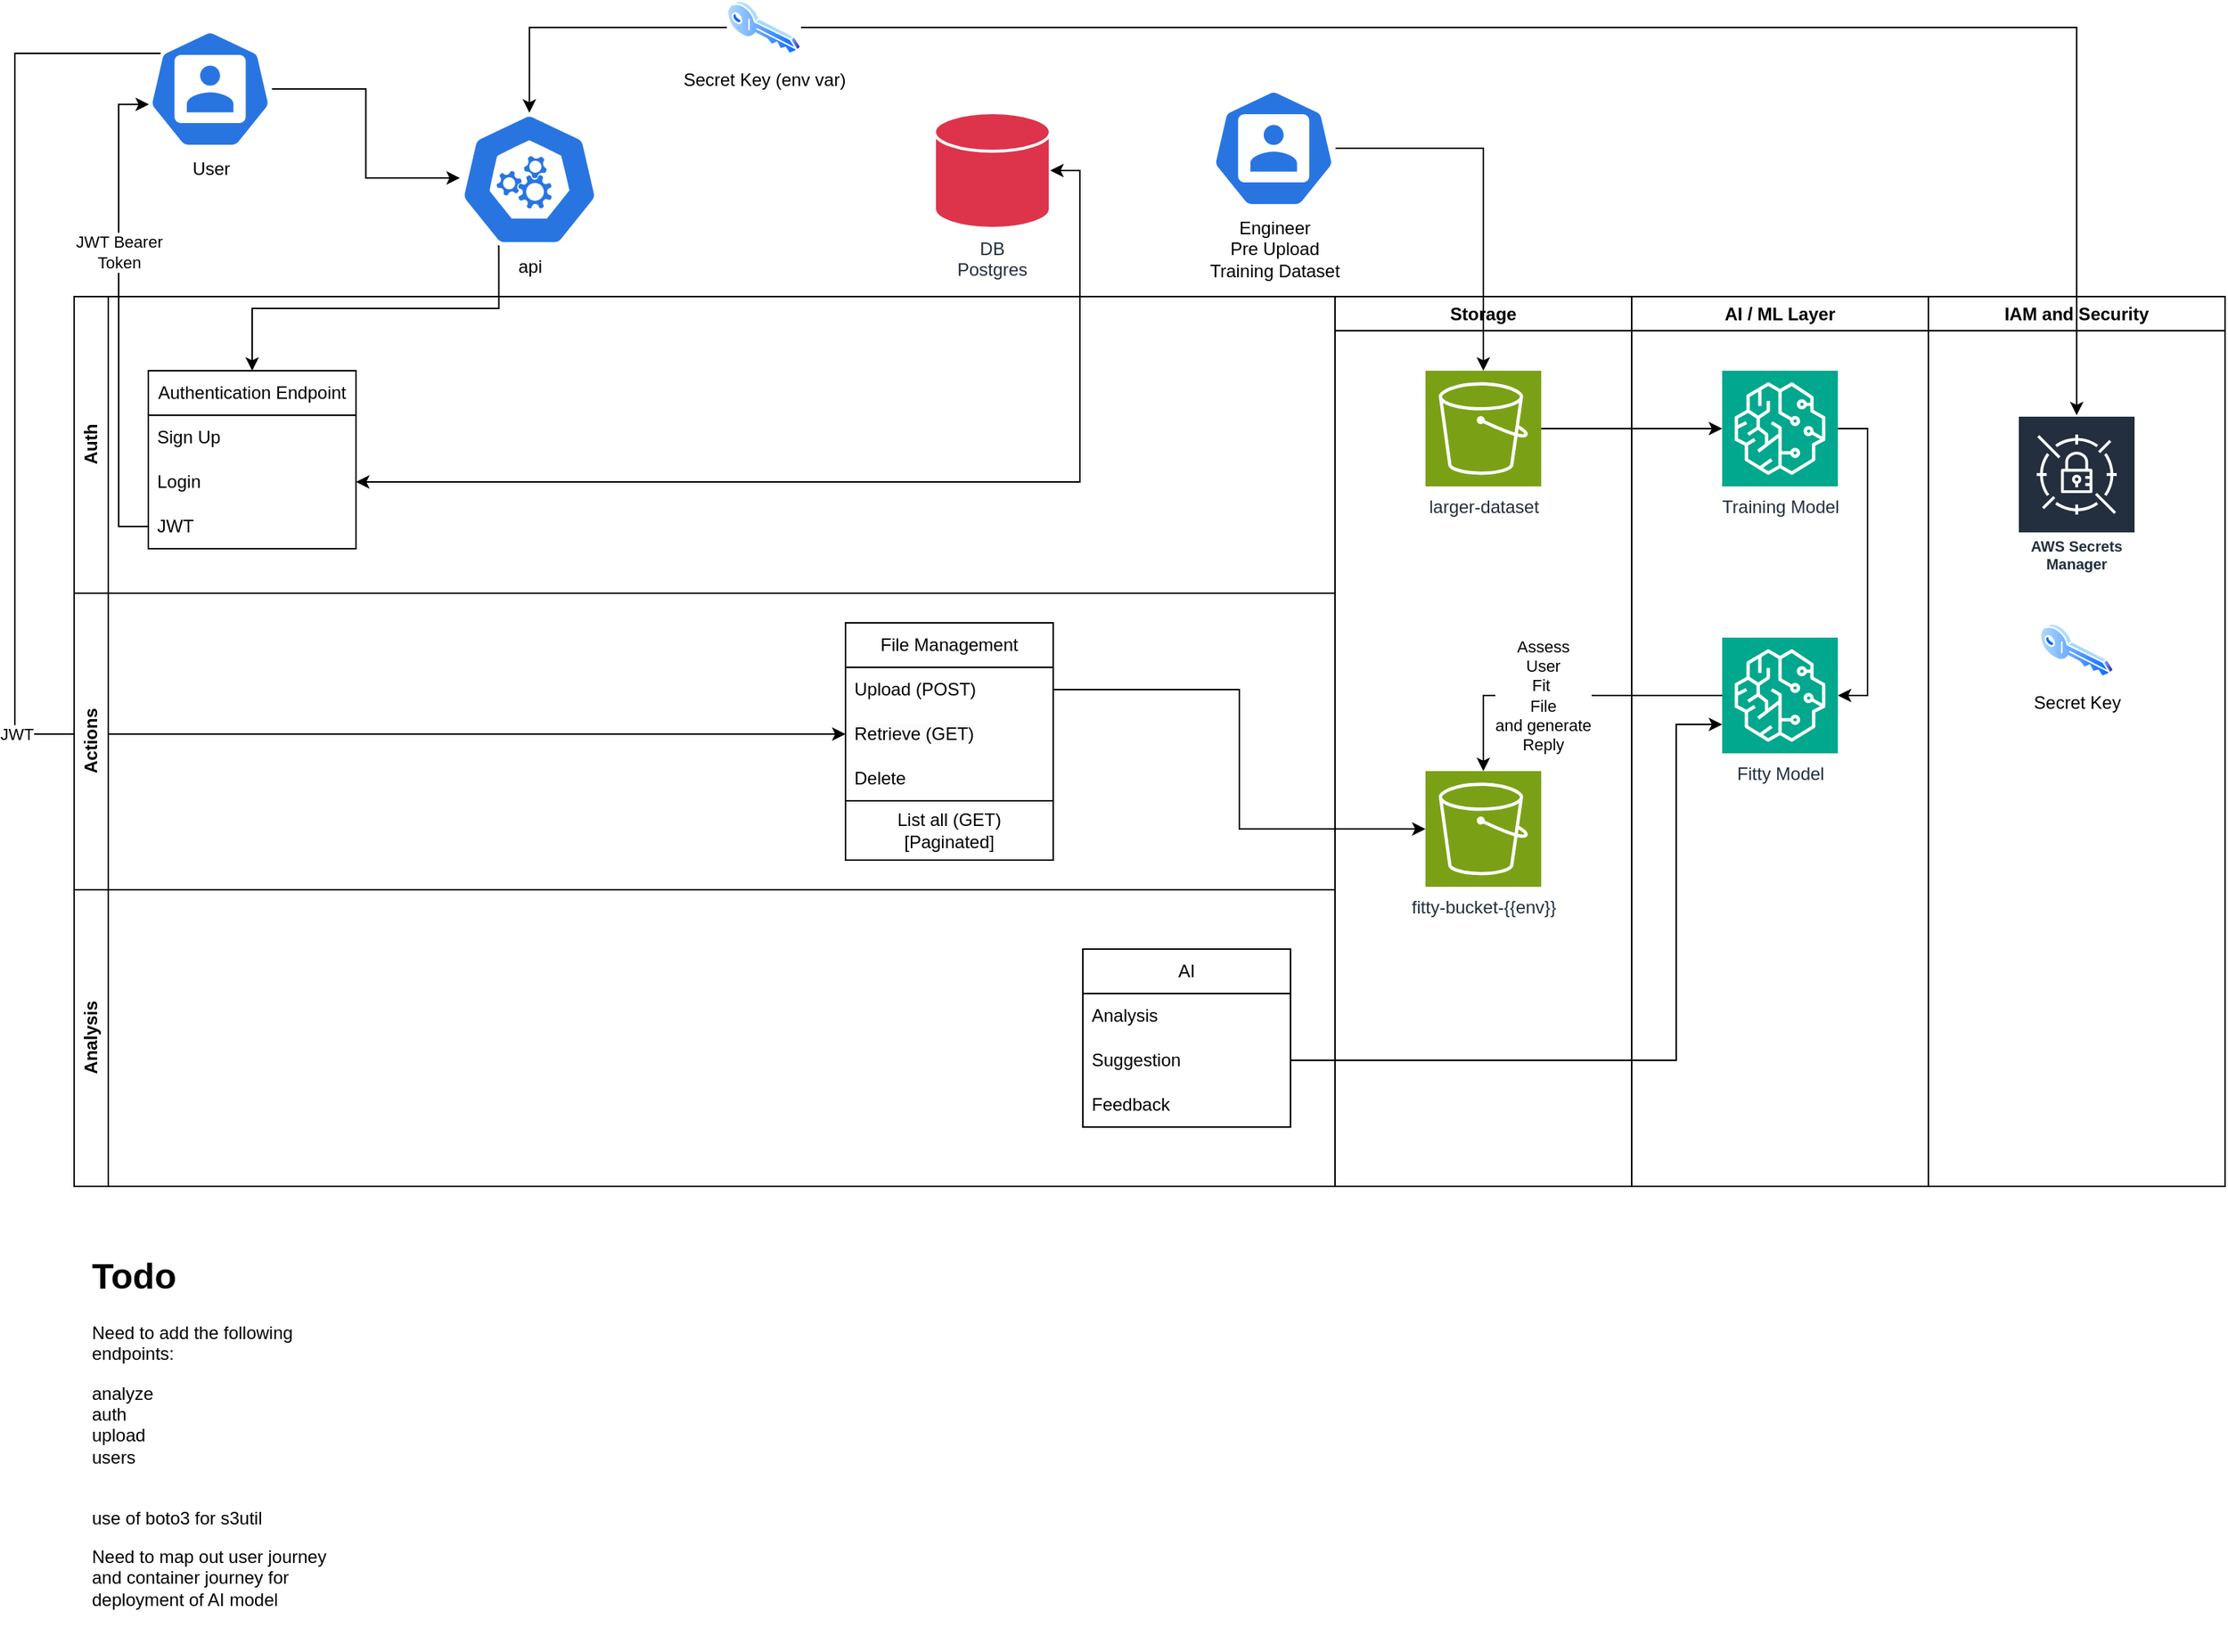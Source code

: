 <mxfile version="26.0.4">
  <diagram name="Page-1" id="X58M6MiDPaJugMH5M7qP">
    <mxGraphModel dx="2074" dy="1214" grid="1" gridSize="10" guides="1" tooltips="1" connect="1" arrows="1" fold="1" page="1" pageScale="1" pageWidth="850" pageHeight="1100" math="0" shadow="0">
      <root>
        <mxCell id="0" />
        <mxCell id="1" parent="0" />
        <mxCell id="w113aEQZ9uQ4XHDFiw8Y-7" style="edgeStyle=orthogonalEdgeStyle;rounded=0;orthogonalLoop=1;jettySize=auto;html=1;exitX=0.5;exitY=0;exitDx=0;exitDy=0;exitPerimeter=0;entryX=0;entryY=0.5;entryDx=0;entryDy=0;startArrow=classic;startFill=1;endArrow=none;endFill=0;" edge="1" parent="1" source="hINtiIYNp804mXkB7DZi-2" target="w113aEQZ9uQ4XHDFiw8Y-6">
          <mxGeometry relative="1" as="geometry" />
        </mxCell>
        <mxCell id="w113aEQZ9uQ4XHDFiw8Y-19" style="edgeStyle=orthogonalEdgeStyle;rounded=0;orthogonalLoop=1;jettySize=auto;html=1;exitX=0.28;exitY=0.99;exitDx=0;exitDy=0;exitPerimeter=0;entryX=0.5;entryY=0;entryDx=0;entryDy=0;" edge="1" parent="1" source="hINtiIYNp804mXkB7DZi-2" target="hINtiIYNp804mXkB7DZi-12">
          <mxGeometry relative="1" as="geometry" />
        </mxCell>
        <mxCell id="hINtiIYNp804mXkB7DZi-2" value="api" style="aspect=fixed;sketch=0;html=1;dashed=0;whitespace=wrap;verticalLabelPosition=bottom;verticalAlign=top;fillColor=#2875E2;strokeColor=#ffffff;points=[[0.005,0.63,0],[0.1,0.2,0],[0.9,0.2,0],[0.5,0,0],[0.995,0.63,0],[0.72,0.99,0],[0.5,1,0],[0.28,0.99,0]];shape=mxgraph.kubernetes.icon2;prIcon=api" parent="1" vertex="1">
          <mxGeometry x="330" y="96" width="93.75" height="90" as="geometry" />
        </mxCell>
        <mxCell id="w113aEQZ9uQ4XHDFiw8Y-21" value="JWT" style="edgeStyle=orthogonalEdgeStyle;rounded=0;orthogonalLoop=1;jettySize=auto;html=1;exitX=0.1;exitY=0.2;exitDx=0;exitDy=0;exitPerimeter=0;entryX=0;entryY=0.5;entryDx=0;entryDy=0;" edge="1" parent="1" source="hINtiIYNp804mXkB7DZi-3" target="hINtiIYNp804mXkB7DZi-18">
          <mxGeometry relative="1" as="geometry">
            <Array as="points">
              <mxPoint x="30" y="56" />
              <mxPoint x="30" y="515" />
            </Array>
          </mxGeometry>
        </mxCell>
        <mxCell id="hINtiIYNp804mXkB7DZi-3" value="User&lt;div&gt;&lt;br&gt;&lt;/div&gt;" style="aspect=fixed;sketch=0;html=1;dashed=0;whitespace=wrap;verticalLabelPosition=bottom;verticalAlign=top;fillColor=#2875E2;strokeColor=#ffffff;points=[[0.005,0.63,0],[0.1,0.2,0],[0.9,0.2,0],[0.5,0,0],[0.995,0.63,0],[0.72,0.99,0],[0.5,1,0],[0.28,0.99,0]];shape=mxgraph.kubernetes.icon2;prIcon=user" parent="1" vertex="1">
          <mxGeometry x="120" y="40" width="83.33" height="80" as="geometry" />
        </mxCell>
        <mxCell id="hINtiIYNp804mXkB7DZi-7" value="DB&lt;div&gt;Postgres&lt;/div&gt;" style="sketch=0;outlineConnect=0;fontColor=#232F3E;fillColor=#DD344C;strokeColor=#ffffff;dashed=0;verticalLabelPosition=bottom;verticalAlign=top;align=center;html=1;fontSize=12;fontStyle=0;aspect=fixed;shape=mxgraph.flowchart.database;resIcon=mxgraph.aws4.cloud_directory;strokeWidth=2;whiteSpace=wrap;" parent="1" vertex="1">
          <mxGeometry x="650" y="96" width="78" height="78" as="geometry" />
        </mxCell>
        <mxCell id="ANfQTLfDOmhFfFX1vW5f-2" value="" style="edgeStyle=orthogonalEdgeStyle;rounded=0;orthogonalLoop=1;jettySize=auto;html=1;entryX=0;entryY=0.489;entryDx=0;entryDy=0;entryPerimeter=0;" parent="1" source="hINtiIYNp804mXkB7DZi-3" target="hINtiIYNp804mXkB7DZi-2" edge="1">
          <mxGeometry relative="1" as="geometry" />
        </mxCell>
        <mxCell id="ANfQTLfDOmhFfFX1vW5f-3" value="Auth" style="swimlane;horizontal=0;whiteSpace=wrap;html=1;" parent="1" vertex="1">
          <mxGeometry x="70" y="220" width="850" height="200" as="geometry" />
        </mxCell>
        <mxCell id="hINtiIYNp804mXkB7DZi-12" value="Authentication Endpoint" style="swimlane;fontStyle=0;childLayout=stackLayout;horizontal=1;startSize=30;horizontalStack=0;resizeParent=1;resizeParentMax=0;resizeLast=0;collapsible=1;marginBottom=0;whiteSpace=wrap;html=1;" parent="ANfQTLfDOmhFfFX1vW5f-3" vertex="1">
          <mxGeometry x="50" y="50" width="140" height="120" as="geometry" />
        </mxCell>
        <mxCell id="hINtiIYNp804mXkB7DZi-13" value="Sign Up" style="text;strokeColor=none;fillColor=none;align=left;verticalAlign=middle;spacingLeft=4;spacingRight=4;overflow=hidden;points=[[0,0.5],[1,0.5]];portConstraint=eastwest;rotatable=0;whiteSpace=wrap;html=1;" parent="hINtiIYNp804mXkB7DZi-12" vertex="1">
          <mxGeometry y="30" width="140" height="30" as="geometry" />
        </mxCell>
        <mxCell id="hINtiIYNp804mXkB7DZi-14" value="Login" style="text;strokeColor=none;fillColor=none;align=left;verticalAlign=middle;spacingLeft=4;spacingRight=4;overflow=hidden;points=[[0,0.5],[1,0.5]];portConstraint=eastwest;rotatable=0;whiteSpace=wrap;html=1;" parent="hINtiIYNp804mXkB7DZi-12" vertex="1">
          <mxGeometry y="60" width="140" height="30" as="geometry" />
        </mxCell>
        <mxCell id="hINtiIYNp804mXkB7DZi-15" value="JWT" style="text;strokeColor=none;fillColor=none;align=left;verticalAlign=middle;spacingLeft=4;spacingRight=4;overflow=hidden;points=[[0,0.5],[1,0.5]];portConstraint=eastwest;rotatable=0;whiteSpace=wrap;html=1;" parent="hINtiIYNp804mXkB7DZi-12" vertex="1">
          <mxGeometry y="90" width="140" height="30" as="geometry" />
        </mxCell>
        <mxCell id="ANfQTLfDOmhFfFX1vW5f-4" value="Actions" style="swimlane;horizontal=0;whiteSpace=wrap;html=1;" parent="1" vertex="1">
          <mxGeometry x="70" y="420" width="850" height="200" as="geometry" />
        </mxCell>
        <mxCell id="hINtiIYNp804mXkB7DZi-16" value="File Management" style="swimlane;fontStyle=0;childLayout=stackLayout;horizontal=1;startSize=30;horizontalStack=0;resizeParent=1;resizeParentMax=0;resizeLast=0;collapsible=1;marginBottom=0;whiteSpace=wrap;html=1;" parent="ANfQTLfDOmhFfFX1vW5f-4" vertex="1">
          <mxGeometry x="520" y="20" width="140" height="120" as="geometry" />
        </mxCell>
        <mxCell id="hINtiIYNp804mXkB7DZi-17" value="Upload (POST)" style="text;strokeColor=none;fillColor=none;align=left;verticalAlign=middle;spacingLeft=4;spacingRight=4;overflow=hidden;points=[[0,0.5],[1,0.5]];portConstraint=eastwest;rotatable=0;whiteSpace=wrap;html=1;" parent="hINtiIYNp804mXkB7DZi-16" vertex="1">
          <mxGeometry y="30" width="140" height="30" as="geometry" />
        </mxCell>
        <mxCell id="hINtiIYNp804mXkB7DZi-18" value="&lt;meta charset=&quot;utf-8&quot;&gt;&lt;span style=&quot;color: rgb(0, 0, 0); font-family: Helvetica; font-size: 12px; font-style: normal; font-variant-ligatures: normal; font-variant-caps: normal; font-weight: 400; letter-spacing: normal; orphans: 2; text-align: left; text-indent: 0px; text-transform: none; widows: 2; word-spacing: 0px; -webkit-text-stroke-width: 0px; white-space: normal; background-color: rgb(251, 251, 251); text-decoration-thickness: initial; text-decoration-style: initial; text-decoration-color: initial; display: inline !important; float: none;&quot;&gt;Retrieve (GET)&lt;/span&gt;" style="text;strokeColor=none;fillColor=none;align=left;verticalAlign=middle;spacingLeft=4;spacingRight=4;overflow=hidden;points=[[0,0.5],[1,0.5]];portConstraint=eastwest;rotatable=0;whiteSpace=wrap;html=1;" parent="hINtiIYNp804mXkB7DZi-16" vertex="1">
          <mxGeometry y="60" width="140" height="30" as="geometry" />
        </mxCell>
        <mxCell id="hINtiIYNp804mXkB7DZi-19" value="Delete" style="text;strokeColor=none;fillColor=none;align=left;verticalAlign=middle;spacingLeft=4;spacingRight=4;overflow=hidden;points=[[0,0.5],[1,0.5]];portConstraint=eastwest;rotatable=0;whiteSpace=wrap;html=1;" parent="hINtiIYNp804mXkB7DZi-16" vertex="1">
          <mxGeometry y="90" width="140" height="30" as="geometry" />
        </mxCell>
        <mxCell id="hINtiIYNp804mXkB7DZi-25" value="List all (GET)&lt;div&gt;[Paginated]&lt;/div&gt;" style="rounded=0;whiteSpace=wrap;html=1;" parent="ANfQTLfDOmhFfFX1vW5f-4" vertex="1">
          <mxGeometry x="520" y="140" width="140" height="40" as="geometry" />
        </mxCell>
        <mxCell id="pylUBdCbRKqUNI8GiXFk-1" value="Analysis" style="swimlane;horizontal=0;whiteSpace=wrap;html=1;" parent="1" vertex="1">
          <mxGeometry x="70" y="620" width="850" height="200" as="geometry" />
        </mxCell>
        <mxCell id="pylUBdCbRKqUNI8GiXFk-2" value="AI" style="swimlane;fontStyle=0;childLayout=stackLayout;horizontal=1;startSize=30;horizontalStack=0;resizeParent=1;resizeParentMax=0;resizeLast=0;collapsible=1;marginBottom=0;whiteSpace=wrap;html=1;" parent="pylUBdCbRKqUNI8GiXFk-1" vertex="1">
          <mxGeometry x="680" y="40" width="140" height="120" as="geometry" />
        </mxCell>
        <mxCell id="pylUBdCbRKqUNI8GiXFk-3" value="Analysis" style="text;strokeColor=none;fillColor=none;align=left;verticalAlign=middle;spacingLeft=4;spacingRight=4;overflow=hidden;points=[[0,0.5],[1,0.5]];portConstraint=eastwest;rotatable=0;whiteSpace=wrap;html=1;" parent="pylUBdCbRKqUNI8GiXFk-2" vertex="1">
          <mxGeometry y="30" width="140" height="30" as="geometry" />
        </mxCell>
        <mxCell id="68NsrlBNPHyC0bey-kt0-1" value="Suggestion" style="text;strokeColor=none;fillColor=none;align=left;verticalAlign=middle;spacingLeft=4;spacingRight=4;overflow=hidden;points=[[0,0.5],[1,0.5]];portConstraint=eastwest;rotatable=0;whiteSpace=wrap;html=1;" parent="pylUBdCbRKqUNI8GiXFk-2" vertex="1">
          <mxGeometry y="60" width="140" height="30" as="geometry" />
        </mxCell>
        <mxCell id="pylUBdCbRKqUNI8GiXFk-5" value="Feedback" style="text;strokeColor=none;fillColor=none;align=left;verticalAlign=middle;spacingLeft=4;spacingRight=4;overflow=hidden;points=[[0,0.5],[1,0.5]];portConstraint=eastwest;rotatable=0;whiteSpace=wrap;html=1;" parent="pylUBdCbRKqUNI8GiXFk-2" vertex="1">
          <mxGeometry y="90" width="140" height="30" as="geometry" />
        </mxCell>
        <mxCell id="pylUBdCbRKqUNI8GiXFk-8" style="edgeStyle=orthogonalEdgeStyle;rounded=0;orthogonalLoop=1;jettySize=auto;html=1;entryX=1;entryY=0.5;entryDx=0;entryDy=0;entryPerimeter=0;startArrow=classic;startFill=1;" parent="1" source="hINtiIYNp804mXkB7DZi-14" target="hINtiIYNp804mXkB7DZi-7" edge="1">
          <mxGeometry relative="1" as="geometry" />
        </mxCell>
        <mxCell id="Jf3LPVb7y6zxlQIpmkF9-1" value="Storage" style="swimlane;whiteSpace=wrap;html=1;" parent="1" vertex="1">
          <mxGeometry x="920" y="220" width="200" height="600" as="geometry" />
        </mxCell>
        <mxCell id="Jf3LPVb7y6zxlQIpmkF9-2" value="fitty-bucket-{{env}}" style="sketch=0;points=[[0,0,0],[0.25,0,0],[0.5,0,0],[0.75,0,0],[1,0,0],[0,1,0],[0.25,1,0],[0.5,1,0],[0.75,1,0],[1,1,0],[0,0.25,0],[0,0.5,0],[0,0.75,0],[1,0.25,0],[1,0.5,0],[1,0.75,0]];outlineConnect=0;fontColor=#232F3E;fillColor=#7AA116;strokeColor=#ffffff;dashed=0;verticalLabelPosition=bottom;verticalAlign=top;align=center;html=1;fontSize=12;fontStyle=0;aspect=fixed;shape=mxgraph.aws4.resourceIcon;resIcon=mxgraph.aws4.s3;" parent="Jf3LPVb7y6zxlQIpmkF9-1" vertex="1">
          <mxGeometry x="61" y="320" width="78" height="78" as="geometry" />
        </mxCell>
        <mxCell id="w113aEQZ9uQ4XHDFiw8Y-1" value="larger-dataset" style="sketch=0;points=[[0,0,0],[0.25,0,0],[0.5,0,0],[0.75,0,0],[1,0,0],[0,1,0],[0.25,1,0],[0.5,1,0],[0.75,1,0],[1,1,0],[0,0.25,0],[0,0.5,0],[0,0.75,0],[1,0.25,0],[1,0.5,0],[1,0.75,0]];outlineConnect=0;fontColor=#232F3E;fillColor=#7AA116;strokeColor=#ffffff;dashed=0;verticalLabelPosition=bottom;verticalAlign=top;align=center;html=1;fontSize=12;fontStyle=0;aspect=fixed;shape=mxgraph.aws4.resourceIcon;resIcon=mxgraph.aws4.s3;" vertex="1" parent="Jf3LPVb7y6zxlQIpmkF9-1">
          <mxGeometry x="61" y="50" width="78" height="78" as="geometry" />
        </mxCell>
        <mxCell id="Jf3LPVb7y6zxlQIpmkF9-3" style="edgeStyle=orthogonalEdgeStyle;rounded=0;orthogonalLoop=1;jettySize=auto;html=1;entryX=0;entryY=0.5;entryDx=0;entryDy=0;entryPerimeter=0;" parent="1" source="hINtiIYNp804mXkB7DZi-17" target="Jf3LPVb7y6zxlQIpmkF9-2" edge="1">
          <mxGeometry relative="1" as="geometry" />
        </mxCell>
        <mxCell id="Jf3LPVb7y6zxlQIpmkF9-5" value="AI / ML Layer" style="swimlane;whiteSpace=wrap;html=1;" parent="1" vertex="1">
          <mxGeometry x="1120" y="220" width="200" height="600" as="geometry" />
        </mxCell>
        <mxCell id="w113aEQZ9uQ4XHDFiw8Y-18" style="edgeStyle=orthogonalEdgeStyle;rounded=0;orthogonalLoop=1;jettySize=auto;html=1;entryX=1;entryY=0.5;entryDx=0;entryDy=0;entryPerimeter=0;exitX=1;exitY=0.5;exitDx=0;exitDy=0;exitPerimeter=0;" edge="1" parent="Jf3LPVb7y6zxlQIpmkF9-5" source="Jf3LPVb7y6zxlQIpmkF9-4" target="w113aEQZ9uQ4XHDFiw8Y-4">
          <mxGeometry relative="1" as="geometry">
            <mxPoint x="170" y="210" as="targetPoint" />
          </mxGeometry>
        </mxCell>
        <mxCell id="Jf3LPVb7y6zxlQIpmkF9-4" value="Training Model" style="sketch=0;points=[[0,0,0],[0.25,0,0],[0.5,0,0],[0.75,0,0],[1,0,0],[0,1,0],[0.25,1,0],[0.5,1,0],[0.75,1,0],[1,1,0],[0,0.25,0],[0,0.5,0],[0,0.75,0],[1,0.25,0],[1,0.5,0],[1,0.75,0]];outlineConnect=0;fontColor=#232F3E;fillColor=#01A88D;strokeColor=#ffffff;dashed=0;verticalLabelPosition=bottom;verticalAlign=top;align=center;html=1;fontSize=12;fontStyle=0;aspect=fixed;shape=mxgraph.aws4.resourceIcon;resIcon=mxgraph.aws4.sagemaker;" parent="Jf3LPVb7y6zxlQIpmkF9-5" vertex="1">
          <mxGeometry x="61" y="50" width="78" height="78" as="geometry" />
        </mxCell>
        <mxCell id="w113aEQZ9uQ4XHDFiw8Y-4" value="Fitty Model" style="sketch=0;points=[[0,0,0],[0.25,0,0],[0.5,0,0],[0.75,0,0],[1,0,0],[0,1,0],[0.25,1,0],[0.5,1,0],[0.75,1,0],[1,1,0],[0,0.25,0],[0,0.5,0],[0,0.75,0],[1,0.25,0],[1,0.5,0],[1,0.75,0]];outlineConnect=0;fontColor=#232F3E;fillColor=#01A88D;strokeColor=#ffffff;dashed=0;verticalLabelPosition=bottom;verticalAlign=top;align=center;html=1;fontSize=12;fontStyle=0;aspect=fixed;shape=mxgraph.aws4.resourceIcon;resIcon=mxgraph.aws4.sagemaker;" vertex="1" parent="Jf3LPVb7y6zxlQIpmkF9-5">
          <mxGeometry x="61" y="230" width="78" height="78" as="geometry" />
        </mxCell>
        <mxCell id="N8A-xAsNk4JCyPzR6-Pp-1" value="IAM and Security" style="swimlane;whiteSpace=wrap;html=1;" parent="1" vertex="1">
          <mxGeometry x="1320" y="220" width="200" height="600" as="geometry" />
        </mxCell>
        <mxCell id="N8A-xAsNk4JCyPzR6-Pp-2" value="Secret Key" style="image;aspect=fixed;perimeter=ellipsePerimeter;html=1;align=center;shadow=0;dashed=0;spacingTop=3;image=img/lib/active_directory/key.svg;" parent="N8A-xAsNk4JCyPzR6-Pp-1" vertex="1">
          <mxGeometry x="75" y="220" width="50" height="37" as="geometry" />
        </mxCell>
        <mxCell id="N8A-xAsNk4JCyPzR6-Pp-3" value="AWS Secrets Manager" style="sketch=0;outlineConnect=0;fontColor=#232F3E;gradientColor=none;strokeColor=#ffffff;fillColor=#232F3E;dashed=0;verticalLabelPosition=middle;verticalAlign=bottom;align=center;html=1;whiteSpace=wrap;fontSize=10;fontStyle=1;spacing=3;shape=mxgraph.aws4.productIcon;prIcon=mxgraph.aws4.secrets_manager;" parent="N8A-xAsNk4JCyPzR6-Pp-1" vertex="1">
          <mxGeometry x="60" y="80" width="80" height="110" as="geometry" />
        </mxCell>
        <mxCell id="w113aEQZ9uQ4XHDFiw8Y-11" style="edgeStyle=orthogonalEdgeStyle;rounded=0;orthogonalLoop=1;jettySize=auto;html=1;" edge="1" parent="1" source="w113aEQZ9uQ4XHDFiw8Y-6" target="N8A-xAsNk4JCyPzR6-Pp-3">
          <mxGeometry relative="1" as="geometry" />
        </mxCell>
        <mxCell id="w113aEQZ9uQ4XHDFiw8Y-6" value="Secret Key (env var)" style="image;aspect=fixed;perimeter=ellipsePerimeter;html=1;align=center;shadow=0;dashed=0;spacingTop=3;image=img/lib/active_directory/key.svg;" vertex="1" parent="1">
          <mxGeometry x="510" y="20" width="50" height="37" as="geometry" />
        </mxCell>
        <mxCell id="w113aEQZ9uQ4XHDFiw8Y-12" style="edgeStyle=orthogonalEdgeStyle;rounded=0;orthogonalLoop=1;jettySize=auto;html=1;" edge="1" parent="1" source="w113aEQZ9uQ4XHDFiw8Y-8" target="w113aEQZ9uQ4XHDFiw8Y-1">
          <mxGeometry relative="1" as="geometry" />
        </mxCell>
        <mxCell id="w113aEQZ9uQ4XHDFiw8Y-8" value="Engineer&lt;div&gt;Pre Upload&lt;/div&gt;&lt;div&gt;Training Dataset&lt;/div&gt;" style="aspect=fixed;sketch=0;html=1;dashed=0;whitespace=wrap;verticalLabelPosition=bottom;verticalAlign=top;fillColor=#2875E2;strokeColor=#ffffff;points=[[0.005,0.63,0],[0.1,0.2,0],[0.9,0.2,0],[0.5,0,0],[0.995,0.63,0],[0.72,0.99,0],[0.5,1,0],[0.28,0.99,0]];shape=mxgraph.kubernetes.icon2;prIcon=user" vertex="1" parent="1">
          <mxGeometry x="837" y="80" width="83.33" height="80" as="geometry" />
        </mxCell>
        <mxCell id="w113aEQZ9uQ4XHDFiw8Y-15" style="edgeStyle=orthogonalEdgeStyle;rounded=0;orthogonalLoop=1;jettySize=auto;html=1;entryX=0;entryY=0.75;entryDx=0;entryDy=0;entryPerimeter=0;" edge="1" parent="1" source="68NsrlBNPHyC0bey-kt0-1" target="w113aEQZ9uQ4XHDFiw8Y-4">
          <mxGeometry relative="1" as="geometry">
            <Array as="points">
              <mxPoint x="1150" y="735" />
              <mxPoint x="1150" y="509" />
            </Array>
          </mxGeometry>
        </mxCell>
        <mxCell id="w113aEQZ9uQ4XHDFiw8Y-16" value="Assess&lt;div&gt;User&lt;/div&gt;&lt;div&gt;Fit&amp;nbsp;&lt;/div&gt;&lt;div&gt;File&lt;/div&gt;&lt;div&gt;and generate&lt;/div&gt;&lt;div&gt;Reply&lt;/div&gt;" style="edgeStyle=orthogonalEdgeStyle;rounded=0;orthogonalLoop=1;jettySize=auto;html=1;exitX=0;exitY=0.5;exitDx=0;exitDy=0;exitPerimeter=0;" edge="1" parent="1" source="w113aEQZ9uQ4XHDFiw8Y-4" target="Jf3LPVb7y6zxlQIpmkF9-2">
          <mxGeometry x="0.141" relative="1" as="geometry">
            <mxPoint as="offset" />
          </mxGeometry>
        </mxCell>
        <mxCell id="w113aEQZ9uQ4XHDFiw8Y-17" style="edgeStyle=orthogonalEdgeStyle;rounded=0;orthogonalLoop=1;jettySize=auto;html=1;entryX=1;entryY=0.5;entryDx=0;entryDy=0;entryPerimeter=0;startArrow=classic;startFill=1;endArrow=none;endFill=0;" edge="1" parent="1" source="Jf3LPVb7y6zxlQIpmkF9-4" target="w113aEQZ9uQ4XHDFiw8Y-1">
          <mxGeometry relative="1" as="geometry" />
        </mxCell>
        <mxCell id="w113aEQZ9uQ4XHDFiw8Y-20" value="JWT Bearer&lt;div&gt;Token&lt;/div&gt;" style="edgeStyle=orthogonalEdgeStyle;rounded=0;orthogonalLoop=1;jettySize=auto;html=1;entryX=0.005;entryY=0.63;entryDx=0;entryDy=0;entryPerimeter=0;" edge="1" parent="1" source="hINtiIYNp804mXkB7DZi-15" target="hINtiIYNp804mXkB7DZi-3">
          <mxGeometry x="0.262" relative="1" as="geometry">
            <mxPoint as="offset" />
          </mxGeometry>
        </mxCell>
        <mxCell id="w113aEQZ9uQ4XHDFiw8Y-22" value="&lt;h1 style=&quot;margin-top: 0px;&quot;&gt;Todo&lt;/h1&gt;&lt;p&gt;Need to add the following endpoints:&lt;/p&gt;&lt;p&gt;analyze&lt;br&gt;&lt;span style=&quot;background-color: transparent; color: light-dark(rgb(0, 0, 0), rgb(255, 255, 255));&quot;&gt;auth&lt;br&gt;&lt;/span&gt;&lt;span style=&quot;background-color: transparent; color: light-dark(rgb(0, 0, 0), rgb(255, 255, 255));&quot;&gt;upload&lt;br&gt;&lt;/span&gt;&lt;span style=&quot;background-color: transparent; color: light-dark(rgb(0, 0, 0), rgb(255, 255, 255));&quot;&gt;users&lt;br&gt;&lt;br&gt;&lt;/span&gt;&lt;/p&gt;&lt;p&gt;use of boto3 for s3util&lt;/p&gt;&lt;p&gt;Need to map out user journey and container journey for deployment of AI model&lt;/p&gt;&lt;p&gt;&lt;br&gt;&lt;/p&gt;" style="text;html=1;whiteSpace=wrap;overflow=hidden;rounded=0;" vertex="1" parent="1">
          <mxGeometry x="80" y="860" width="180" height="270" as="geometry" />
        </mxCell>
      </root>
    </mxGraphModel>
  </diagram>
</mxfile>
